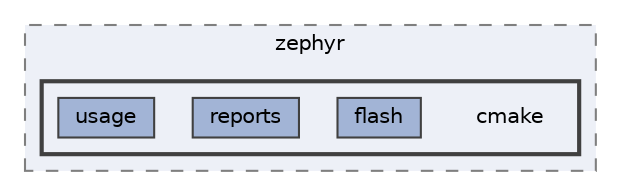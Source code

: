digraph "build/zephyr/cmake"
{
 // LATEX_PDF_SIZE
  bgcolor="transparent";
  edge [fontname=Helvetica,fontsize=10,labelfontname=Helvetica,labelfontsize=10];
  node [fontname=Helvetica,fontsize=10,shape=box,height=0.2,width=0.4];
  compound=true
  subgraph clusterdir_f7639fc20e46d12196656ffbd43ee581 {
    graph [ bgcolor="#edf0f7", pencolor="grey50", label="zephyr", fontname=Helvetica,fontsize=10 style="filled,dashed", URL="dir_f7639fc20e46d12196656ffbd43ee581.html",tooltip=""]
  subgraph clusterdir_07bd187a3cfe52e987043f5f314e8f54 {
    graph [ bgcolor="#edf0f7", pencolor="grey25", label="", fontname=Helvetica,fontsize=10 style="filled,bold", URL="dir_07bd187a3cfe52e987043f5f314e8f54.html",tooltip=""]
    dir_07bd187a3cfe52e987043f5f314e8f54 [shape=plaintext, label="cmake"];
  dir_d7672469e4931e457021ac29e8de5b94 [label="flash", fillcolor="#a2b4d6", color="grey25", style="filled", URL="dir_d7672469e4931e457021ac29e8de5b94.html",tooltip=""];
  dir_6c3582b4789ac777e39c851ae4c7a0d5 [label="reports", fillcolor="#a2b4d6", color="grey25", style="filled", URL="dir_6c3582b4789ac777e39c851ae4c7a0d5.html",tooltip=""];
  dir_eecfabfeca5d04ae96ac8e226fef79da [label="usage", fillcolor="#a2b4d6", color="grey25", style="filled", URL="dir_eecfabfeca5d04ae96ac8e226fef79da.html",tooltip=""];
  }
  }
}
